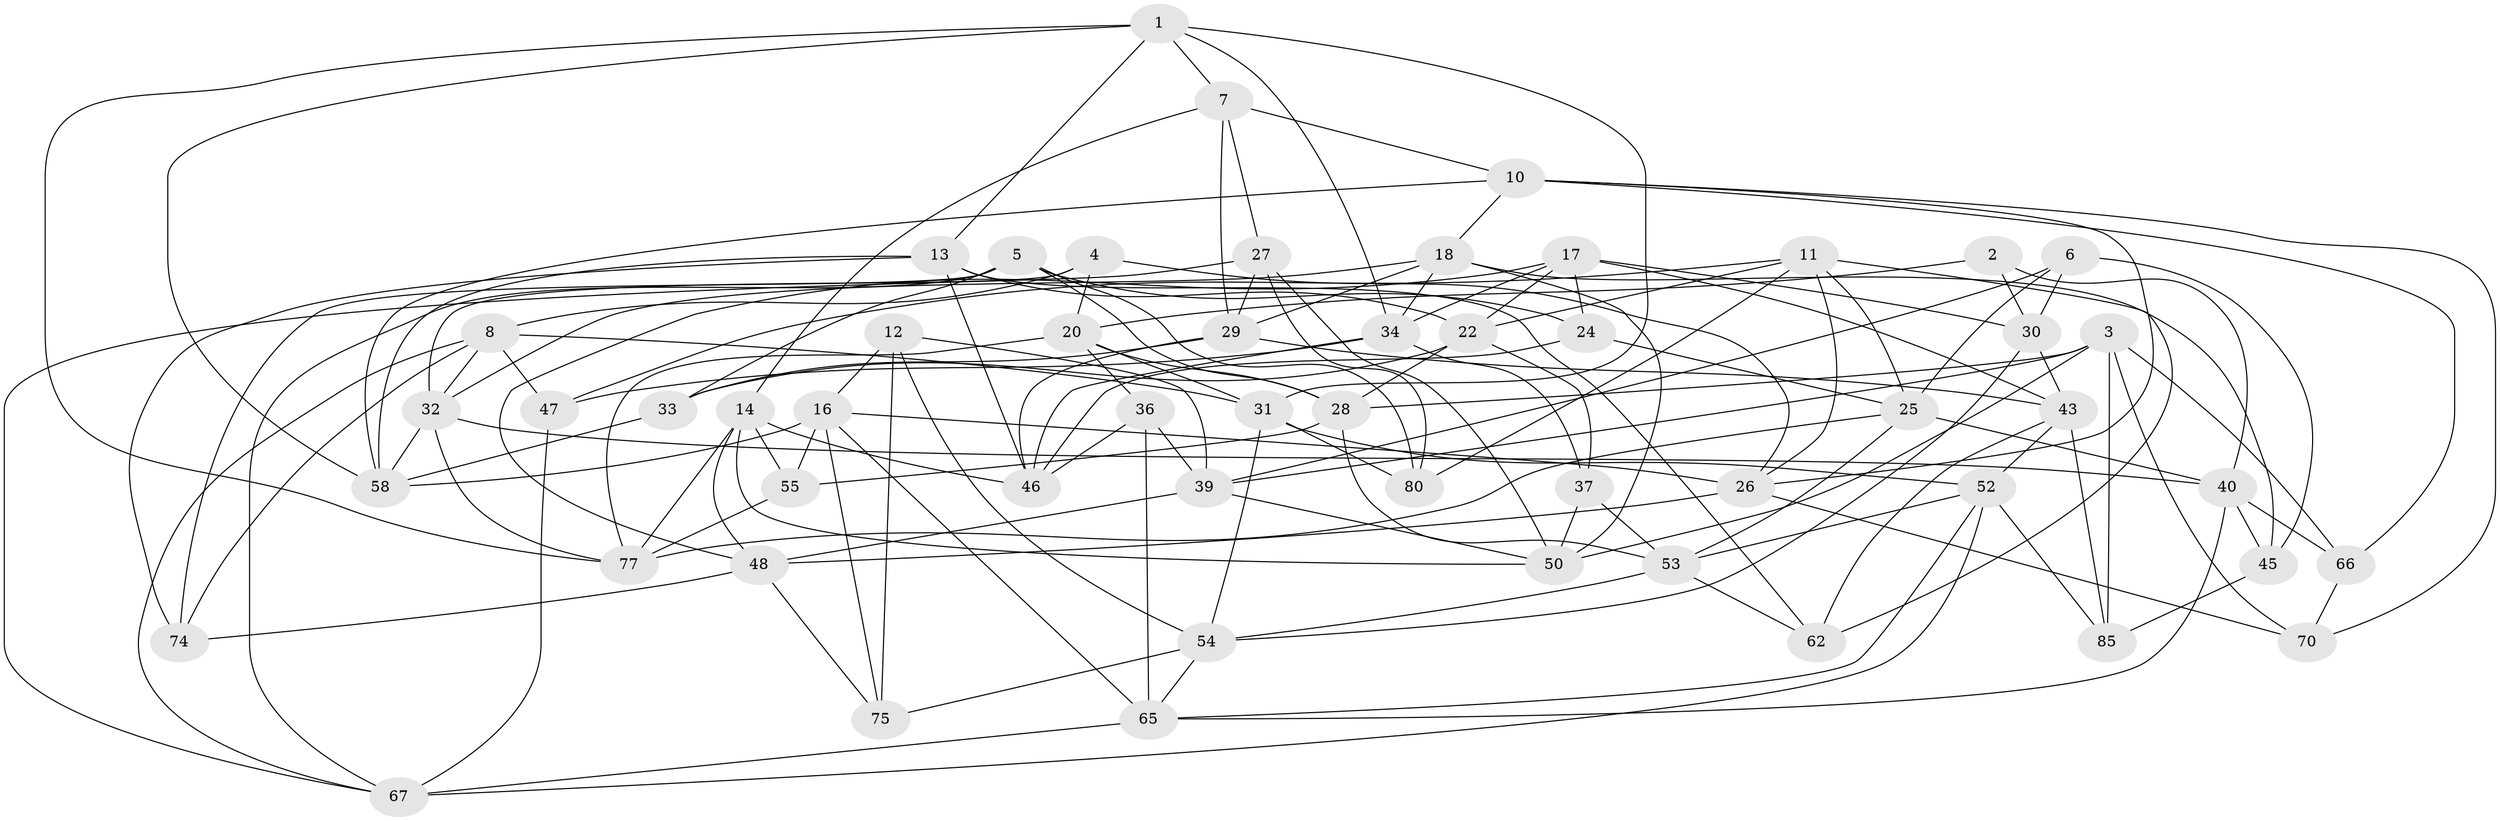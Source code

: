 // original degree distribution, {4: 1.0}
// Generated by graph-tools (version 1.1) at 2025/42/03/06/25 10:42:24]
// undirected, 54 vertices, 142 edges
graph export_dot {
graph [start="1"]
  node [color=gray90,style=filled];
  1 [super="+9"];
  2;
  3 [super="+35"];
  4;
  5 [super="+15"];
  6;
  7 [super="+78"];
  8 [super="+79"];
  10 [super="+82"];
  11 [super="+23"];
  12;
  13 [super="+44"];
  14 [super="+41"];
  16 [super="+19"];
  17 [super="+21"];
  18 [super="+59"];
  20 [super="+69"];
  22 [super="+63"];
  24;
  25 [super="+38"];
  26 [super="+51"];
  27 [super="+89"];
  28 [super="+73"];
  29 [super="+42"];
  30 [super="+56"];
  31 [super="+90"];
  32 [super="+61"];
  33;
  34 [super="+64"];
  36;
  37;
  39 [super="+87"];
  40 [super="+83"];
  43 [super="+49"];
  45;
  46 [super="+76"];
  47;
  48 [super="+86"];
  50 [super="+72"];
  52 [super="+88"];
  53 [super="+57"];
  54 [super="+81"];
  55;
  58 [super="+60"];
  62;
  65 [super="+68"];
  66;
  67 [super="+71"];
  70;
  74;
  75;
  77 [super="+84"];
  80;
  85;
  1 -- 13;
  1 -- 31;
  1 -- 7;
  1 -- 34;
  1 -- 58;
  1 -- 77;
  2 -- 30 [weight=2];
  2 -- 20;
  2 -- 40;
  3 -- 85;
  3 -- 39;
  3 -- 50;
  3 -- 66;
  3 -- 70;
  3 -- 28;
  4 -- 20;
  4 -- 32;
  4 -- 26;
  4 -- 8;
  5 -- 74;
  5 -- 80;
  5 -- 24;
  5 -- 33;
  5 -- 67;
  5 -- 28;
  6 -- 25;
  6 -- 45;
  6 -- 39;
  6 -- 30;
  7 -- 29;
  7 -- 27 [weight=2];
  7 -- 10;
  7 -- 14;
  8 -- 47;
  8 -- 32;
  8 -- 74;
  8 -- 67;
  8 -- 31;
  10 -- 70;
  10 -- 58;
  10 -- 66;
  10 -- 18;
  10 -- 26;
  11 -- 62;
  11 -- 25;
  11 -- 80;
  11 -- 22;
  11 -- 47;
  11 -- 26;
  12 -- 75;
  12 -- 16;
  12 -- 54;
  12 -- 39;
  13 -- 74;
  13 -- 46;
  13 -- 62;
  13 -- 58;
  13 -- 22;
  14 -- 55;
  14 -- 46;
  14 -- 50;
  14 -- 48;
  14 -- 77;
  16 -- 75;
  16 -- 65;
  16 -- 26;
  16 -- 58;
  16 -- 55;
  17 -- 24;
  17 -- 43;
  17 -- 22;
  17 -- 34;
  17 -- 30;
  17 -- 48;
  18 -- 50;
  18 -- 29;
  18 -- 32;
  18 -- 34;
  18 -- 45;
  20 -- 36;
  20 -- 28;
  20 -- 31;
  20 -- 77;
  22 -- 28;
  22 -- 37;
  22 -- 33;
  24 -- 46;
  24 -- 25;
  25 -- 40;
  25 -- 77;
  25 -- 53;
  26 -- 70;
  26 -- 48;
  27 -- 29;
  27 -- 50;
  27 -- 80;
  27 -- 67;
  28 -- 55;
  28 -- 53;
  29 -- 46;
  29 -- 33;
  29 -- 43;
  30 -- 54;
  30 -- 43;
  31 -- 52;
  31 -- 80;
  31 -- 54;
  32 -- 40;
  32 -- 58;
  32 -- 77;
  33 -- 58;
  34 -- 37;
  34 -- 47;
  34 -- 46;
  36 -- 46;
  36 -- 65;
  36 -- 39;
  37 -- 53;
  37 -- 50;
  39 -- 50;
  39 -- 48;
  40 -- 65;
  40 -- 66;
  40 -- 45;
  43 -- 62;
  43 -- 85;
  43 -- 52;
  45 -- 85;
  47 -- 67;
  48 -- 75;
  48 -- 74;
  52 -- 85;
  52 -- 65;
  52 -- 67;
  52 -- 53;
  53 -- 62;
  53 -- 54;
  54 -- 65;
  54 -- 75;
  55 -- 77;
  65 -- 67;
  66 -- 70;
}
